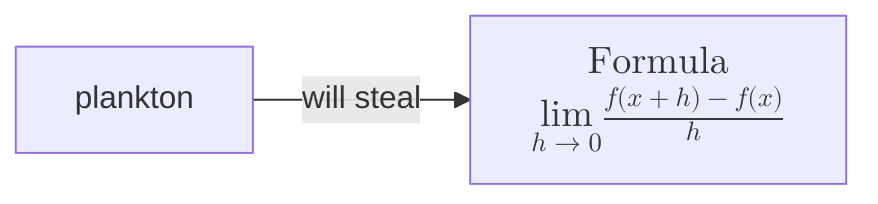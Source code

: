 flowchart LR
    plankton -- will steal --> formula
    formula["$$\text{Formula} \atop \lim_{h \rightarrow 0} \frac{f(x+h)-f(x)}{h}$$"]